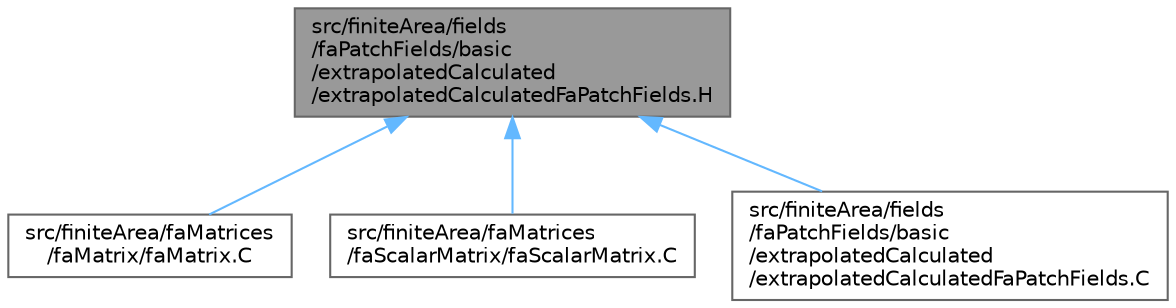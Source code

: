 digraph "src/finiteArea/fields/faPatchFields/basic/extrapolatedCalculated/extrapolatedCalculatedFaPatchFields.H"
{
 // LATEX_PDF_SIZE
  bgcolor="transparent";
  edge [fontname=Helvetica,fontsize=10,labelfontname=Helvetica,labelfontsize=10];
  node [fontname=Helvetica,fontsize=10,shape=box,height=0.2,width=0.4];
  Node1 [id="Node000001",label="src/finiteArea/fields\l/faPatchFields/basic\l/extrapolatedCalculated\l/extrapolatedCalculatedFaPatchFields.H",height=0.2,width=0.4,color="gray40", fillcolor="grey60", style="filled", fontcolor="black",tooltip=" "];
  Node1 -> Node2 [id="edge1_Node000001_Node000002",dir="back",color="steelblue1",style="solid",tooltip=" "];
  Node2 [id="Node000002",label="src/finiteArea/faMatrices\l/faMatrix/faMatrix.C",height=0.2,width=0.4,color="grey40", fillcolor="white", style="filled",URL="$faMatrix_8C.html",tooltip=" "];
  Node1 -> Node3 [id="edge2_Node000001_Node000003",dir="back",color="steelblue1",style="solid",tooltip=" "];
  Node3 [id="Node000003",label="src/finiteArea/faMatrices\l/faScalarMatrix/faScalarMatrix.C",height=0.2,width=0.4,color="grey40", fillcolor="white", style="filled",URL="$faScalarMatrix_8C.html",tooltip=" "];
  Node1 -> Node4 [id="edge3_Node000001_Node000004",dir="back",color="steelblue1",style="solid",tooltip=" "];
  Node4 [id="Node000004",label="src/finiteArea/fields\l/faPatchFields/basic\l/extrapolatedCalculated\l/extrapolatedCalculatedFaPatchFields.C",height=0.2,width=0.4,color="grey40", fillcolor="white", style="filled",URL="$extrapolatedCalculatedFaPatchFields_8C.html",tooltip=" "];
}
